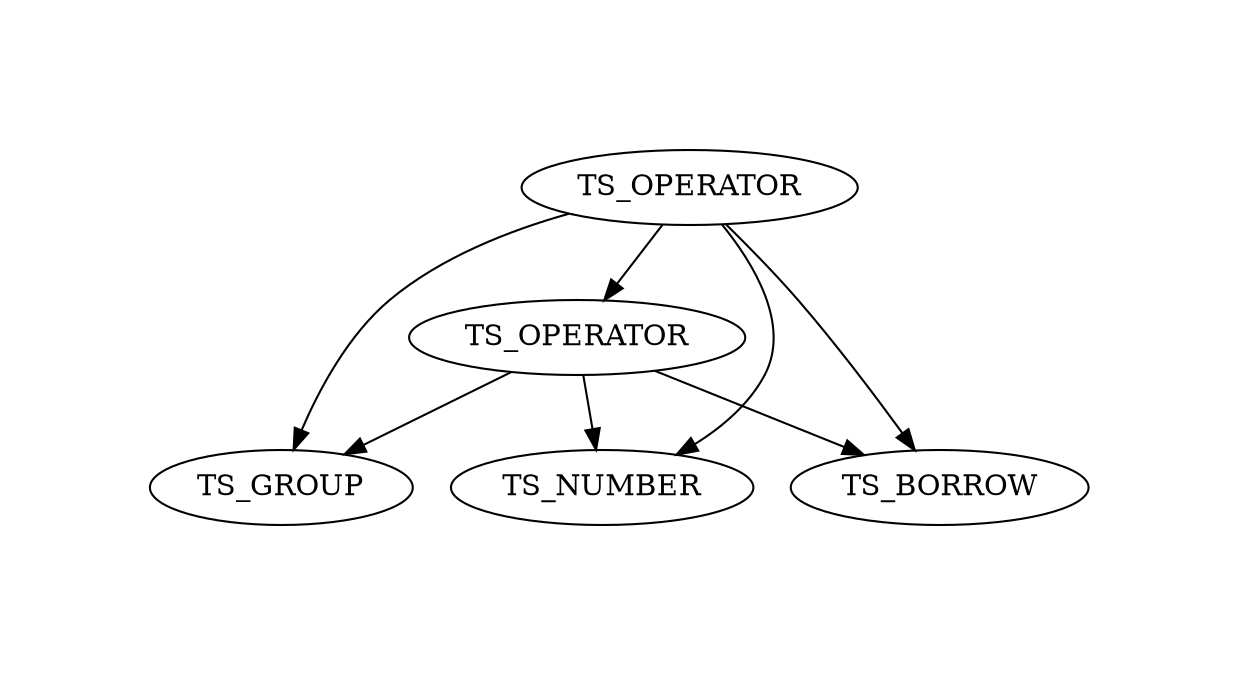 digraph operators {
  center = 1;
  pad = 1.0;
  forcelabels=true;

  op_1 [ label="TS_OPERATOR" ];
  op_2 [ label="TS_OPERATOR" ];
  group [ label="TS_GROUP" ];
  number [ label="TS_NUMBER" ];
  borrow [ label="TS_BORROW" ];

  op_1 -> op_2;
  op_1 -> group;
  op_1 -> number;
  op_1 -> borrow;
  op_2 -> group;
  op_2 -> number;
  op_2 -> borrow;
}
